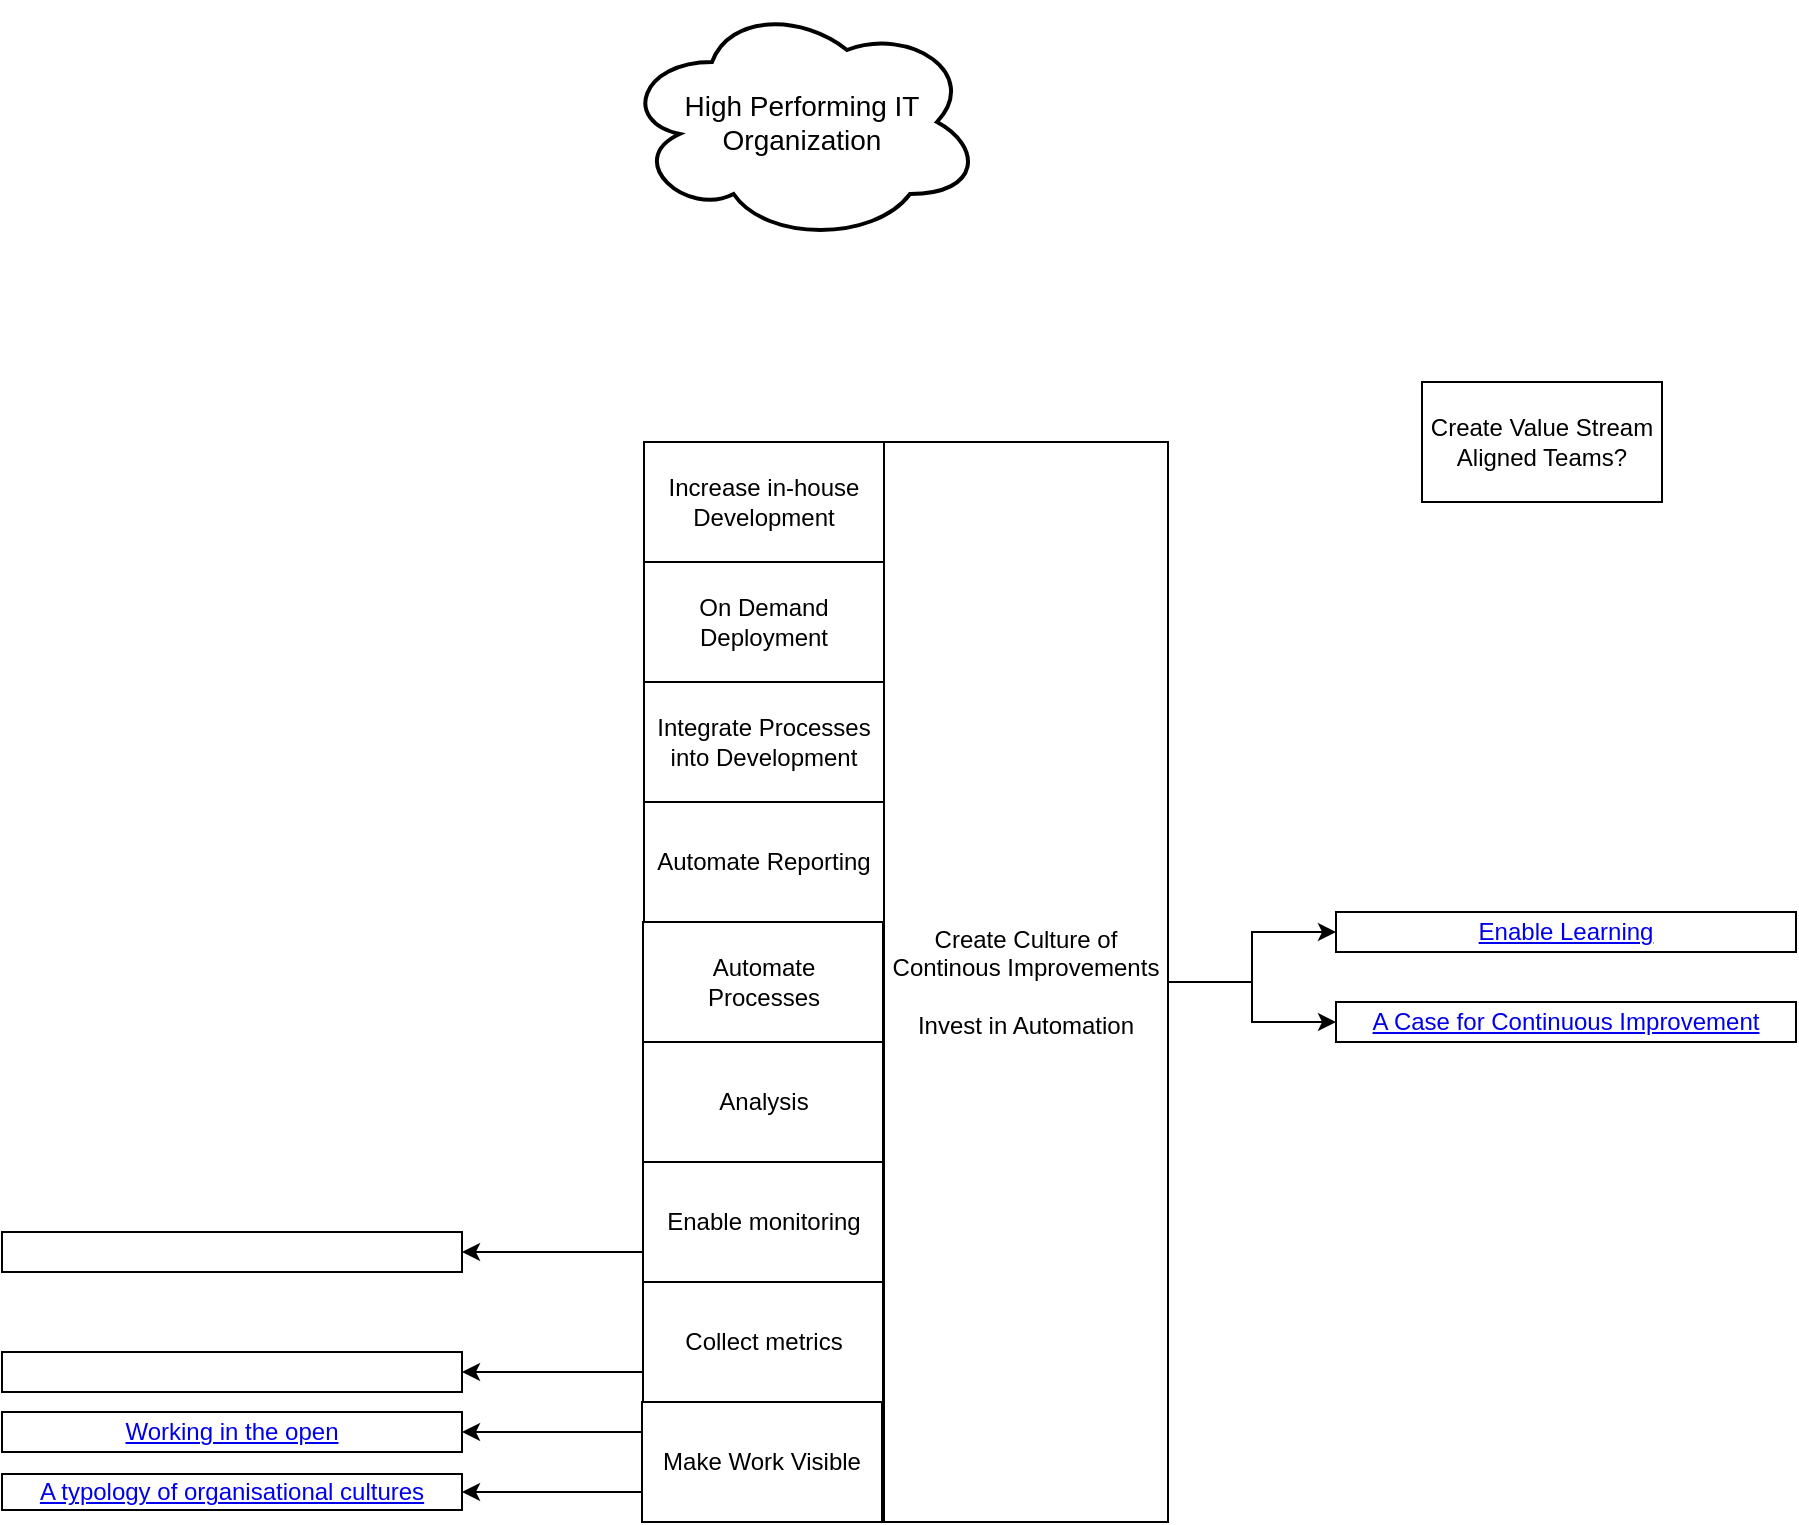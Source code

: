 <mxfile version="12.1.7" type="device" pages="1"><diagram id="-JfzgtXF0YbpbNEiieBW" name="Page-1"><mxGraphModel dx="2249" dy="791" grid="1" gridSize="10" guides="1" tooltips="1" connect="1" arrows="1" fold="1" page="1" pageScale="1" pageWidth="827" pageHeight="1169" math="0" shadow="0"><root><mxCell id="0"/><mxCell id="1" parent="0"/><mxCell id="8sbfw_rkzsfo5DqEGY2m-1" value="High Performing IT Organization" style="ellipse;shape=cloud;strokeWidth=2;fontSize=14;whiteSpace=wrap;html=1;align=center;" vertex="1" parent="1"><mxGeometry x="240" y="10" width="180" height="120" as="geometry"/></mxCell><mxCell id="8sbfw_rkzsfo5DqEGY2m-19" style="edgeStyle=orthogonalEdgeStyle;rounded=0;orthogonalLoop=1;jettySize=auto;html=1;exitX=0;exitY=0.75;exitDx=0;exitDy=0;entryX=1;entryY=0.5;entryDx=0;entryDy=0;" edge="1" parent="1" source="8sbfw_rkzsfo5DqEGY2m-2" target="8sbfw_rkzsfo5DqEGY2m-15"><mxGeometry relative="1" as="geometry"/></mxCell><mxCell id="8sbfw_rkzsfo5DqEGY2m-22" style="edgeStyle=orthogonalEdgeStyle;rounded=0;orthogonalLoop=1;jettySize=auto;html=1;exitX=0;exitY=0.25;exitDx=0;exitDy=0;entryX=1;entryY=0.5;entryDx=0;entryDy=0;" edge="1" parent="1" source="8sbfw_rkzsfo5DqEGY2m-2" target="8sbfw_rkzsfo5DqEGY2m-21"><mxGeometry relative="1" as="geometry"/></mxCell><mxCell id="8sbfw_rkzsfo5DqEGY2m-2" value="&lt;div&gt;Make Work Visible&lt;/div&gt;" style="rounded=0;whiteSpace=wrap;html=1;" vertex="1" parent="1"><mxGeometry x="250" y="710" width="120" height="60" as="geometry"/></mxCell><mxCell id="8sbfw_rkzsfo5DqEGY2m-23" style="edgeStyle=orthogonalEdgeStyle;rounded=0;orthogonalLoop=1;jettySize=auto;html=1;exitX=0;exitY=0.75;exitDx=0;exitDy=0;entryX=1;entryY=0.5;entryDx=0;entryDy=0;" edge="1" parent="1" source="8sbfw_rkzsfo5DqEGY2m-6" target="8sbfw_rkzsfo5DqEGY2m-17"><mxGeometry relative="1" as="geometry"/></mxCell><mxCell id="8sbfw_rkzsfo5DqEGY2m-6" value="Collect metrics" style="rounded=0;whiteSpace=wrap;html=1;" vertex="1" parent="1"><mxGeometry x="250.5" y="650" width="120" height="60" as="geometry"/></mxCell><mxCell id="8sbfw_rkzsfo5DqEGY2m-25" style="edgeStyle=orthogonalEdgeStyle;rounded=0;orthogonalLoop=1;jettySize=auto;html=1;exitX=0;exitY=0.75;exitDx=0;exitDy=0;entryX=1;entryY=0.5;entryDx=0;entryDy=0;" edge="1" parent="1" source="8sbfw_rkzsfo5DqEGY2m-7" target="8sbfw_rkzsfo5DqEGY2m-24"><mxGeometry relative="1" as="geometry"/></mxCell><mxCell id="8sbfw_rkzsfo5DqEGY2m-7" value="Enable monitoring" style="rounded=0;whiteSpace=wrap;html=1;" vertex="1" parent="1"><mxGeometry x="250.5" y="590" width="120" height="60" as="geometry"/></mxCell><mxCell id="8sbfw_rkzsfo5DqEGY2m-8" value="Analysis" style="rounded=0;whiteSpace=wrap;html=1;" vertex="1" parent="1"><mxGeometry x="250.5" y="530" width="120" height="60" as="geometry"/></mxCell><mxCell id="8sbfw_rkzsfo5DqEGY2m-9" value="&lt;div&gt;Automate &lt;br&gt;&lt;/div&gt;&lt;div&gt;Processes&lt;/div&gt;" style="rounded=0;whiteSpace=wrap;html=1;" vertex="1" parent="1"><mxGeometry x="250.5" y="470" width="120" height="60" as="geometry"/></mxCell><mxCell id="8sbfw_rkzsfo5DqEGY2m-28" style="edgeStyle=orthogonalEdgeStyle;rounded=0;orthogonalLoop=1;jettySize=auto;html=1;exitX=1;exitY=0.5;exitDx=0;exitDy=0;entryX=0;entryY=0.5;entryDx=0;entryDy=0;" edge="1" parent="1" source="8sbfw_rkzsfo5DqEGY2m-10" target="8sbfw_rkzsfo5DqEGY2m-27"><mxGeometry relative="1" as="geometry"/></mxCell><mxCell id="8sbfw_rkzsfo5DqEGY2m-31" style="edgeStyle=orthogonalEdgeStyle;rounded=0;orthogonalLoop=1;jettySize=auto;html=1;exitX=1;exitY=0.5;exitDx=0;exitDy=0;entryX=0;entryY=0.5;entryDx=0;entryDy=0;" edge="1" parent="1" source="8sbfw_rkzsfo5DqEGY2m-10" target="8sbfw_rkzsfo5DqEGY2m-29"><mxGeometry relative="1" as="geometry"/></mxCell><mxCell id="8sbfw_rkzsfo5DqEGY2m-10" value="&lt;div&gt;Create Culture of Continous Improvements&lt;/div&gt;&lt;div&gt;&lt;br&gt;&lt;/div&gt;&lt;div&gt;Invest in Automation&lt;br&gt;&lt;/div&gt;" style="rounded=0;whiteSpace=wrap;html=1;" vertex="1" parent="1"><mxGeometry x="371" y="230" width="142" height="540" as="geometry"/></mxCell><mxCell id="8sbfw_rkzsfo5DqEGY2m-11" value="Integrate Processes into Development" style="rounded=0;whiteSpace=wrap;html=1;" vertex="1" parent="1"><mxGeometry x="251" y="350" width="120" height="60" as="geometry"/></mxCell><mxCell id="8sbfw_rkzsfo5DqEGY2m-12" value="On Demand Deployment" style="rounded=0;whiteSpace=wrap;html=1;" vertex="1" parent="1"><mxGeometry x="251" y="290" width="120" height="60" as="geometry"/></mxCell><mxCell id="8sbfw_rkzsfo5DqEGY2m-13" value="Increase in-house Development" style="rounded=0;whiteSpace=wrap;html=1;" vertex="1" parent="1"><mxGeometry x="251" y="230" width="120" height="60" as="geometry"/></mxCell><mxCell id="8sbfw_rkzsfo5DqEGY2m-14" value="Automate Reporting" style="rounded=0;whiteSpace=wrap;html=1;" vertex="1" parent="1"><mxGeometry x="251" y="410" width="120" height="60" as="geometry"/></mxCell><mxCell id="8sbfw_rkzsfo5DqEGY2m-15" value="&lt;a href=&quot;https://qualitysafety.bmj.com/content/qhc/13/suppl_2/ii22.full.pdf&quot;&gt;A typology of organisational cultures&lt;/a&gt;" style="rounded=0;whiteSpace=wrap;html=1;" vertex="1" parent="1"><mxGeometry x="-70" y="746" width="230" height="18" as="geometry"/></mxCell><mxCell id="8sbfw_rkzsfo5DqEGY2m-17" value="" style="rounded=0;whiteSpace=wrap;html=1;" vertex="1" parent="1"><mxGeometry x="-70" y="685" width="230" height="20" as="geometry"/></mxCell><mxCell id="8sbfw_rkzsfo5DqEGY2m-21" value="&lt;a href=&quot;https://sara-sabr.github.io/ITStrategy/how-to-contribute.html&quot;&gt;Working in the open&lt;/a&gt;" style="rounded=0;whiteSpace=wrap;html=1;" vertex="1" parent="1"><mxGeometry x="-70" y="715" width="230" height="20" as="geometry"/></mxCell><mxCell id="8sbfw_rkzsfo5DqEGY2m-24" value="" style="rounded=0;whiteSpace=wrap;html=1;" vertex="1" parent="1"><mxGeometry x="-70" y="625" width="230" height="20" as="geometry"/></mxCell><mxCell id="8sbfw_rkzsfo5DqEGY2m-27" value="&lt;a href=&quot;https://sara-sabr.github.io/ITStrategy/enable-learning.html&quot;&gt;Enable Learning&lt;/a&gt;" style="rounded=0;whiteSpace=wrap;html=1;" vertex="1" parent="1"><mxGeometry x="597" y="465" width="230" height="20" as="geometry"/></mxCell><mxCell id="8sbfw_rkzsfo5DqEGY2m-29" value="&lt;a href=&quot;https://sara-sabr.github.io/ITStrategy/2019/10/15/case-continuous-improvement.html&quot;&gt;A Case for Continuous Improvement&lt;/a&gt;" style="rounded=0;whiteSpace=wrap;html=1;" vertex="1" parent="1"><mxGeometry x="597" y="510" width="230" height="20" as="geometry"/></mxCell><mxCell id="8sbfw_rkzsfo5DqEGY2m-32" value="Create Value Stream Aligned Teams?" style="rounded=0;whiteSpace=wrap;html=1;" vertex="1" parent="1"><mxGeometry x="640" y="200" width="120" height="60" as="geometry"/></mxCell></root></mxGraphModel></diagram></mxfile>